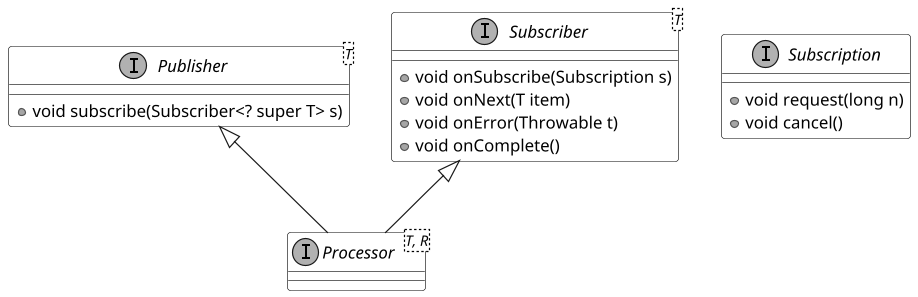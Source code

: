 @startuml

scale 1.2
set namespaceSeparator none

skinparam monochrome true
skinparam ClassBackgroundColor white
skinparam ClassBorderColor black
skinparam CircledCharacterFontStyle normal

interface Publisher<T> {
+ void subscribe(Subscriber<? super T> s)
}

interface Subscriber<T> {
+ void onSubscribe(Subscription s)
+ void onNext(T item)
+ void onError(Throwable t)
+ void onComplete()
}

interface Subscription {
+ void request(long n)
+ void cancel()
}

interface Processor<T, R> {
}

Publisher <|-- Processor
Subscriber <|-- Processor

@enduml
